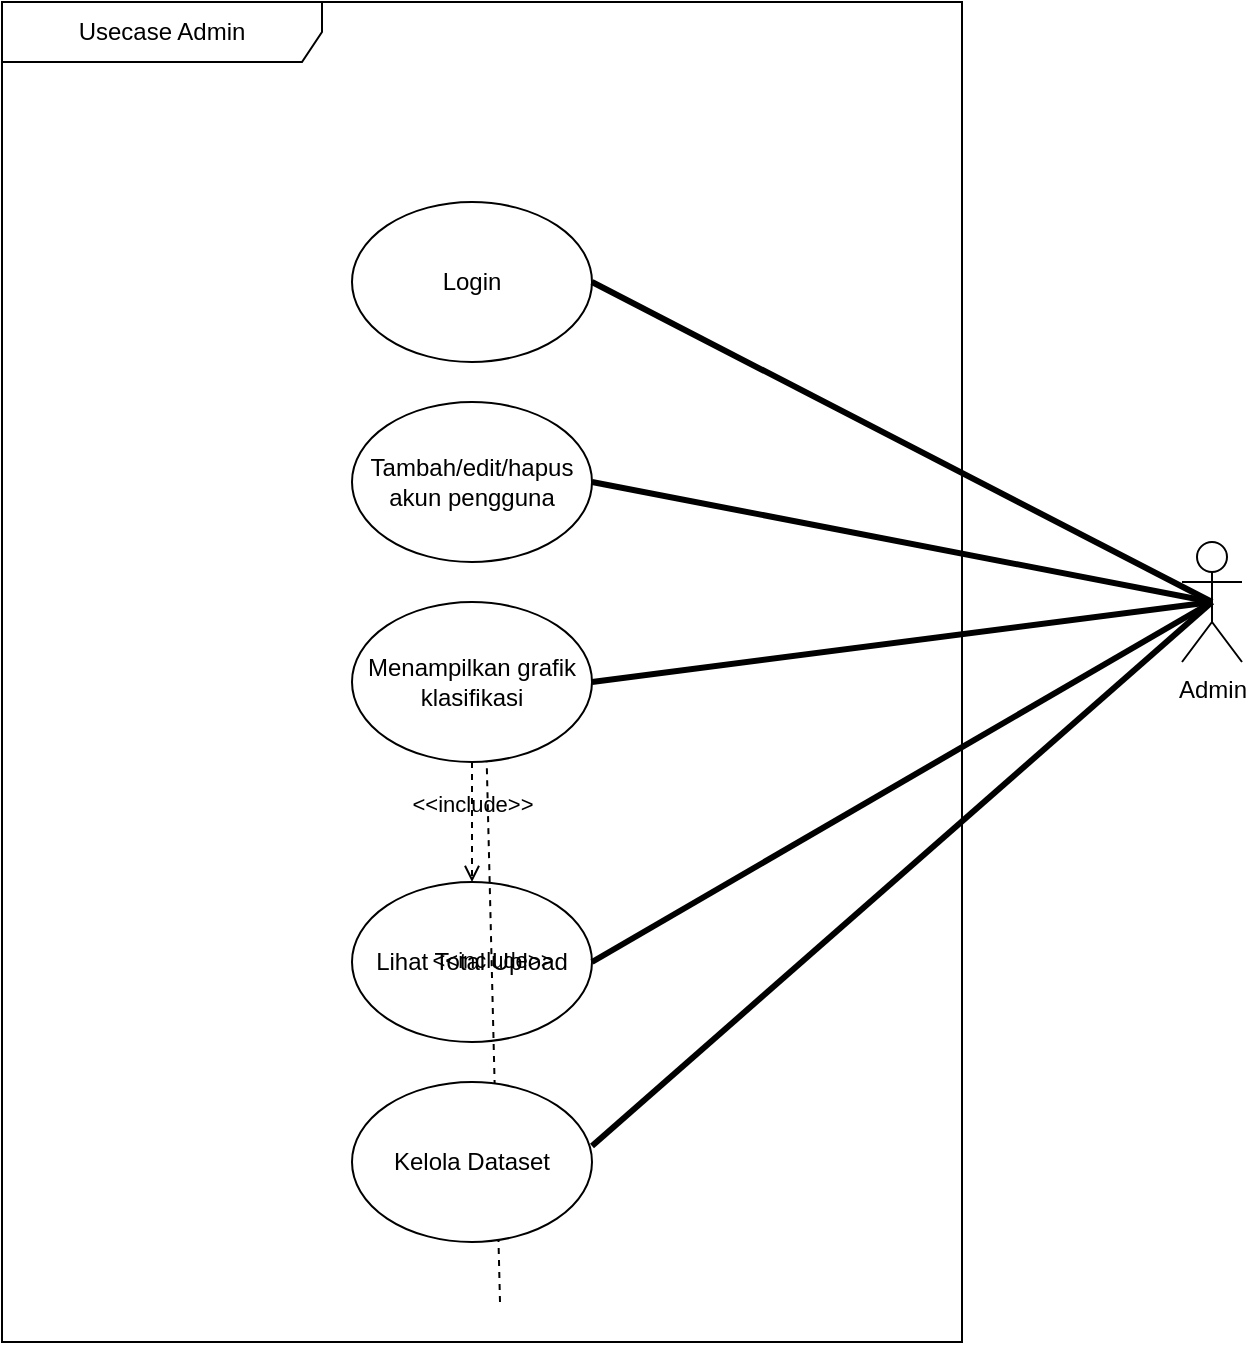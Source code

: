 <mxfile>
    <diagram name="Page-1" id="nxIxgLsQUE_wfLpYk2qr">
        <mxGraphModel dx="864" dy="662" grid="1" gridSize="10" guides="1" tooltips="1" connect="1" arrows="1" fold="1" page="1" pageScale="1" pageWidth="850" pageHeight="1100" background="#ffffff" math="0" shadow="0">
            <root>
                <mxCell id="0"/>
                <mxCell id="1" parent="0"/>
                <mxCell id="clVKZRl2E8a5SpooWiB2-3" value="Admin" style="shape=umlActor;verticalLabelPosition=bottom;verticalAlign=top;html=1;outlineConnect=0;" parent="1" vertex="1">
                    <mxGeometry x="780" y="460" width="30" height="60" as="geometry"/>
                </mxCell>
                <mxCell id="FlA3XcC-9kOmXt7GphnG-3" value="Usecase Admin" style="shape=umlFrame;whiteSpace=wrap;html=1;pointerEvents=0;recursiveResize=0;container=1;collapsible=0;width=160;" parent="1" vertex="1">
                    <mxGeometry x="190" y="190" width="480" height="670" as="geometry"/>
                </mxCell>
                <mxCell id="FlA3XcC-9kOmXt7GphnG-5" value="Tambah/edit/hapus akun pengguna" style="ellipse;whiteSpace=wrap;html=1;" parent="FlA3XcC-9kOmXt7GphnG-3" vertex="1">
                    <mxGeometry x="175" y="200" width="120" height="80" as="geometry"/>
                </mxCell>
                <mxCell id="4" value="" style="edgeStyle=none;html=1;" parent="FlA3XcC-9kOmXt7GphnG-3" source="HDgKTc870op2evVAtmKX-1" edge="1">
                    <mxGeometry relative="1" as="geometry">
                        <mxPoint x="240.608" y="325.001" as="targetPoint"/>
                    </mxGeometry>
                </mxCell>
                <mxCell id="HDgKTc870op2evVAtmKX-5" value="Lihat Total Upload" style="ellipse;whiteSpace=wrap;html=1;" parent="FlA3XcC-9kOmXt7GphnG-3" vertex="1">
                    <mxGeometry x="175" y="440" width="120" height="80" as="geometry"/>
                </mxCell>
                <mxCell id="2" value="&amp;lt;&amp;lt;include&amp;gt;&amp;gt;" style="html=1;verticalAlign=bottom;labelBackgroundColor=none;endArrow=open;endFill=0;dashed=1;exitX=0.5;exitY=1;exitDx=0;exitDy=0;entryX=0.5;entryY=0;entryDx=0;entryDy=0;" parent="FlA3XcC-9kOmXt7GphnG-3" source="HDgKTc870op2evVAtmKX-1" edge="1">
                    <mxGeometry width="160" relative="1" as="geometry">
                        <mxPoint x="249" y="650" as="sourcePoint"/>
                        <mxPoint x="241" y="325" as="targetPoint"/>
                    </mxGeometry>
                </mxCell>
                <mxCell id="3" value="Login" style="ellipse;whiteSpace=wrap;html=1;" parent="FlA3XcC-9kOmXt7GphnG-3" vertex="1">
                    <mxGeometry x="175" y="100" width="120" height="80" as="geometry"/>
                </mxCell>
                <mxCell id="6" value="Kelola Dataset" style="ellipse;whiteSpace=wrap;html=1;" parent="FlA3XcC-9kOmXt7GphnG-3" vertex="1">
                    <mxGeometry x="175" y="540" width="120" height="80" as="geometry"/>
                </mxCell>
                <mxCell id="8" value="Menampilkan grafik klasifikasi" style="ellipse;whiteSpace=wrap;html=1;" vertex="1" parent="FlA3XcC-9kOmXt7GphnG-3">
                    <mxGeometry x="175" y="300" width="120" height="80" as="geometry"/>
                </mxCell>
                <mxCell id="11" value="&amp;lt;&amp;lt;include&amp;gt;&amp;gt;" style="html=1;verticalAlign=bottom;labelBackgroundColor=none;endArrow=open;endFill=0;dashed=1;exitX=0.5;exitY=1;exitDx=0;exitDy=0;entryX=0.5;entryY=0;entryDx=0;entryDy=0;" edge="1" parent="FlA3XcC-9kOmXt7GphnG-3" source="8" target="HDgKTc870op2evVAtmKX-5">
                    <mxGeometry width="160" relative="1" as="geometry">
                        <mxPoint x="220" y="360" as="sourcePoint"/>
                        <mxPoint x="380" y="360" as="targetPoint"/>
                    </mxGeometry>
                </mxCell>
                <mxCell id="HDgKTc870op2evVAtmKX-9" value="" style="endArrow=none;startArrow=none;endFill=0;startFill=0;endSize=8;html=1;verticalAlign=bottom;labelBackgroundColor=none;strokeWidth=3;rounded=0;exitX=1;exitY=0.5;exitDx=0;exitDy=0;entryX=0.5;entryY=0.5;entryDx=0;entryDy=0;entryPerimeter=0;" parent="1" source="FlA3XcC-9kOmXt7GphnG-5" target="clVKZRl2E8a5SpooWiB2-3" edge="1">
                    <mxGeometry width="160" relative="1" as="geometry">
                        <mxPoint x="510" y="320" as="sourcePoint"/>
                        <mxPoint x="800" y="420" as="targetPoint"/>
                    </mxGeometry>
                </mxCell>
                <mxCell id="HDgKTc870op2evVAtmKX-13" value="" style="endArrow=none;startArrow=none;endFill=0;startFill=0;endSize=8;html=1;verticalAlign=bottom;labelBackgroundColor=none;strokeWidth=3;rounded=0;exitX=1;exitY=0.5;exitDx=0;exitDy=0;entryX=0.5;entryY=0.5;entryDx=0;entryDy=0;entryPerimeter=0;" parent="1" source="8" target="clVKZRl2E8a5SpooWiB2-3" edge="1">
                    <mxGeometry width="160" relative="1" as="geometry">
                        <mxPoint x="510" y="480" as="sourcePoint"/>
                        <mxPoint x="800" y="480" as="targetPoint"/>
                    </mxGeometry>
                </mxCell>
                <mxCell id="5" value="" style="endArrow=none;startArrow=none;endFill=0;startFill=0;endSize=8;html=1;verticalAlign=bottom;labelBackgroundColor=none;strokeWidth=3;rounded=0;exitX=1;exitY=0.5;exitDx=0;exitDy=0;entryX=0.5;entryY=0.5;entryDx=0;entryDy=0;entryPerimeter=0;" parent="1" source="3" target="clVKZRl2E8a5SpooWiB2-3" edge="1">
                    <mxGeometry width="160" relative="1" as="geometry">
                        <mxPoint x="493" y="400" as="sourcePoint"/>
                        <mxPoint x="810" y="390" as="targetPoint"/>
                    </mxGeometry>
                </mxCell>
                <mxCell id="7" value="" style="endArrow=none;startArrow=none;endFill=0;startFill=0;endSize=8;html=1;verticalAlign=bottom;labelBackgroundColor=none;strokeWidth=3;rounded=0;exitX=1;exitY=0.4;exitDx=0;exitDy=0;entryX=0.5;entryY=0.5;entryDx=0;entryDy=0;entryPerimeter=0;exitPerimeter=0;" parent="1" source="6" target="clVKZRl2E8a5SpooWiB2-3" edge="1">
                    <mxGeometry width="160" relative="1" as="geometry">
                        <mxPoint x="493" y="715" as="sourcePoint"/>
                        <mxPoint x="805" y="500" as="targetPoint"/>
                    </mxGeometry>
                </mxCell>
                <mxCell id="10" value="" style="endArrow=none;startArrow=none;endFill=0;startFill=0;endSize=8;html=1;verticalAlign=bottom;labelBackgroundColor=none;strokeWidth=3;rounded=0;exitX=1;exitY=0.5;exitDx=0;exitDy=0;entryX=0.5;entryY=0.5;entryDx=0;entryDy=0;entryPerimeter=0;" edge="1" parent="1" source="HDgKTc870op2evVAtmKX-5" target="clVKZRl2E8a5SpooWiB2-3">
                    <mxGeometry width="160" relative="1" as="geometry">
                        <mxPoint x="500" y="772" as="sourcePoint"/>
                        <mxPoint x="805" y="500" as="targetPoint"/>
                    </mxGeometry>
                </mxCell>
            </root>
        </mxGraphModel>
    </diagram>
</mxfile>
